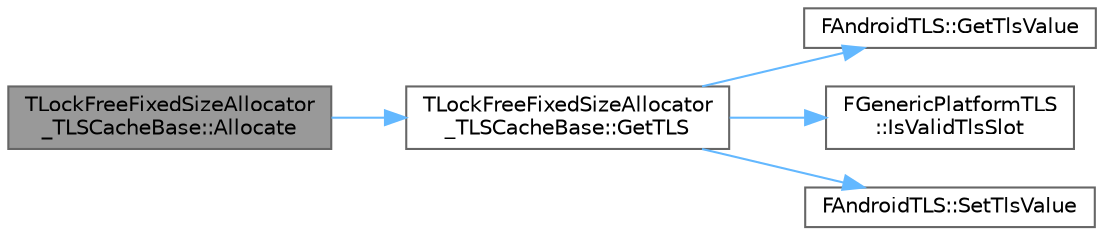 digraph "TLockFreeFixedSizeAllocator_TLSCacheBase::Allocate"
{
 // INTERACTIVE_SVG=YES
 // LATEX_PDF_SIZE
  bgcolor="transparent";
  edge [fontname=Helvetica,fontsize=10,labelfontname=Helvetica,labelfontsize=10];
  node [fontname=Helvetica,fontsize=10,shape=box,height=0.2,width=0.4];
  rankdir="LR";
  Node1 [id="Node000001",label="TLockFreeFixedSizeAllocator\l_TLSCacheBase::Allocate",height=0.2,width=0.4,color="gray40", fillcolor="grey60", style="filled", fontcolor="black",tooltip="Allocates a memory block of size SIZE."];
  Node1 -> Node2 [id="edge1_Node000001_Node000002",color="steelblue1",style="solid",tooltip=" "];
  Node2 [id="Node000002",label="TLockFreeFixedSizeAllocator\l_TLSCacheBase::GetTLS",height=0.2,width=0.4,color="grey40", fillcolor="white", style="filled",URL="$d6/dba/classTLockFreeFixedSizeAllocator__TLSCacheBase.html#ac91203e7e6342ad5edd1a01abdbfc2ea",tooltip=" "];
  Node2 -> Node3 [id="edge2_Node000002_Node000003",color="steelblue1",style="solid",tooltip=" "];
  Node3 [id="Node000003",label="FAndroidTLS::GetTlsValue",height=0.2,width=0.4,color="grey40", fillcolor="white", style="filled",URL="$d9/dbb/structFAndroidTLS.html#a9248ecf1939491815e7d309ce01d6366",tooltip="Reads the value stored at the specified TLS slot."];
  Node2 -> Node4 [id="edge3_Node000002_Node000004",color="steelblue1",style="solid",tooltip=" "];
  Node4 [id="Node000004",label="FGenericPlatformTLS\l::IsValidTlsSlot",height=0.2,width=0.4,color="grey40", fillcolor="white", style="filled",URL="$df/d25/structFGenericPlatformTLS.html#aabcbf4aff24b6c889fe3e3354204eecc",tooltip="Return false if this is an invalid TLS slot."];
  Node2 -> Node5 [id="edge4_Node000002_Node000005",color="steelblue1",style="solid",tooltip=" "];
  Node5 [id="Node000005",label="FAndroidTLS::SetTlsValue",height=0.2,width=0.4,color="grey40", fillcolor="white", style="filled",URL="$d9/dbb/structFAndroidTLS.html#ab623a9e448561deca7e633cafaa23882",tooltip="Sets a value in the specified TLS slot."];
}
